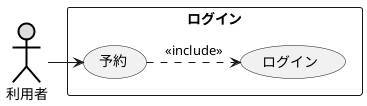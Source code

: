 @startuml ユースケース図
    actor 利用者 as u1 #DDDDDD;line:black;line.bold;
rectangle ログイン {
    
usecase 予約 as a1
usecase ログイン as a2
}
u1->a1
a1 .> a2 : << include >>
@enduml
